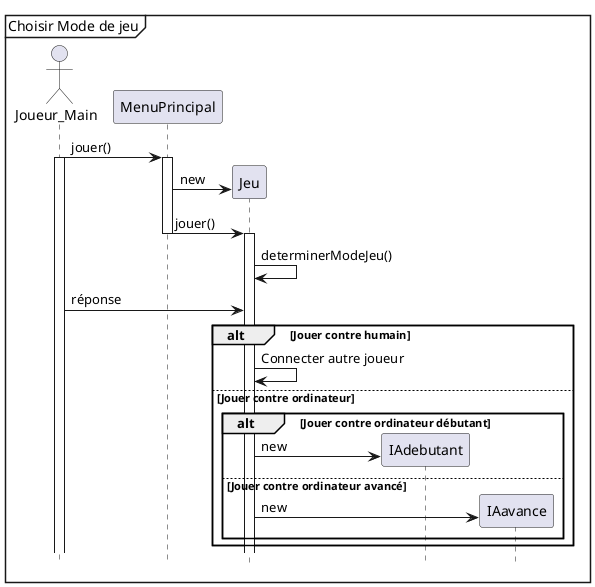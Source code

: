 @startuml sequence_noter_panier
hide footbox
mainframe Choisir Mode de jeu

actor Joueur_Main as joueur
participant MenuPrincipal

joueur -> MenuPrincipal : jouer()
activate MenuPrincipal
activate joueur

create Jeu
MenuPrincipal -> Jeu : new

MenuPrincipal -> Jeu : jouer()
deactivate MenuPrincipal
activate Jeu

Jeu -> Jeu : determinerModeJeu()
joueur -> Jeu : réponse
alt Jouer contre humain
 Jeu -> Jeu : Connecter autre joueur
else Jouer contre ordinateur
 alt Jouer contre ordinateur débutant
   create IAdebutant
   Jeu -> IAdebutant : new
 else Jouer contre ordinateur avancé
   create IAavance
   Jeu -> IAavance : new
 end
end
@enduml
